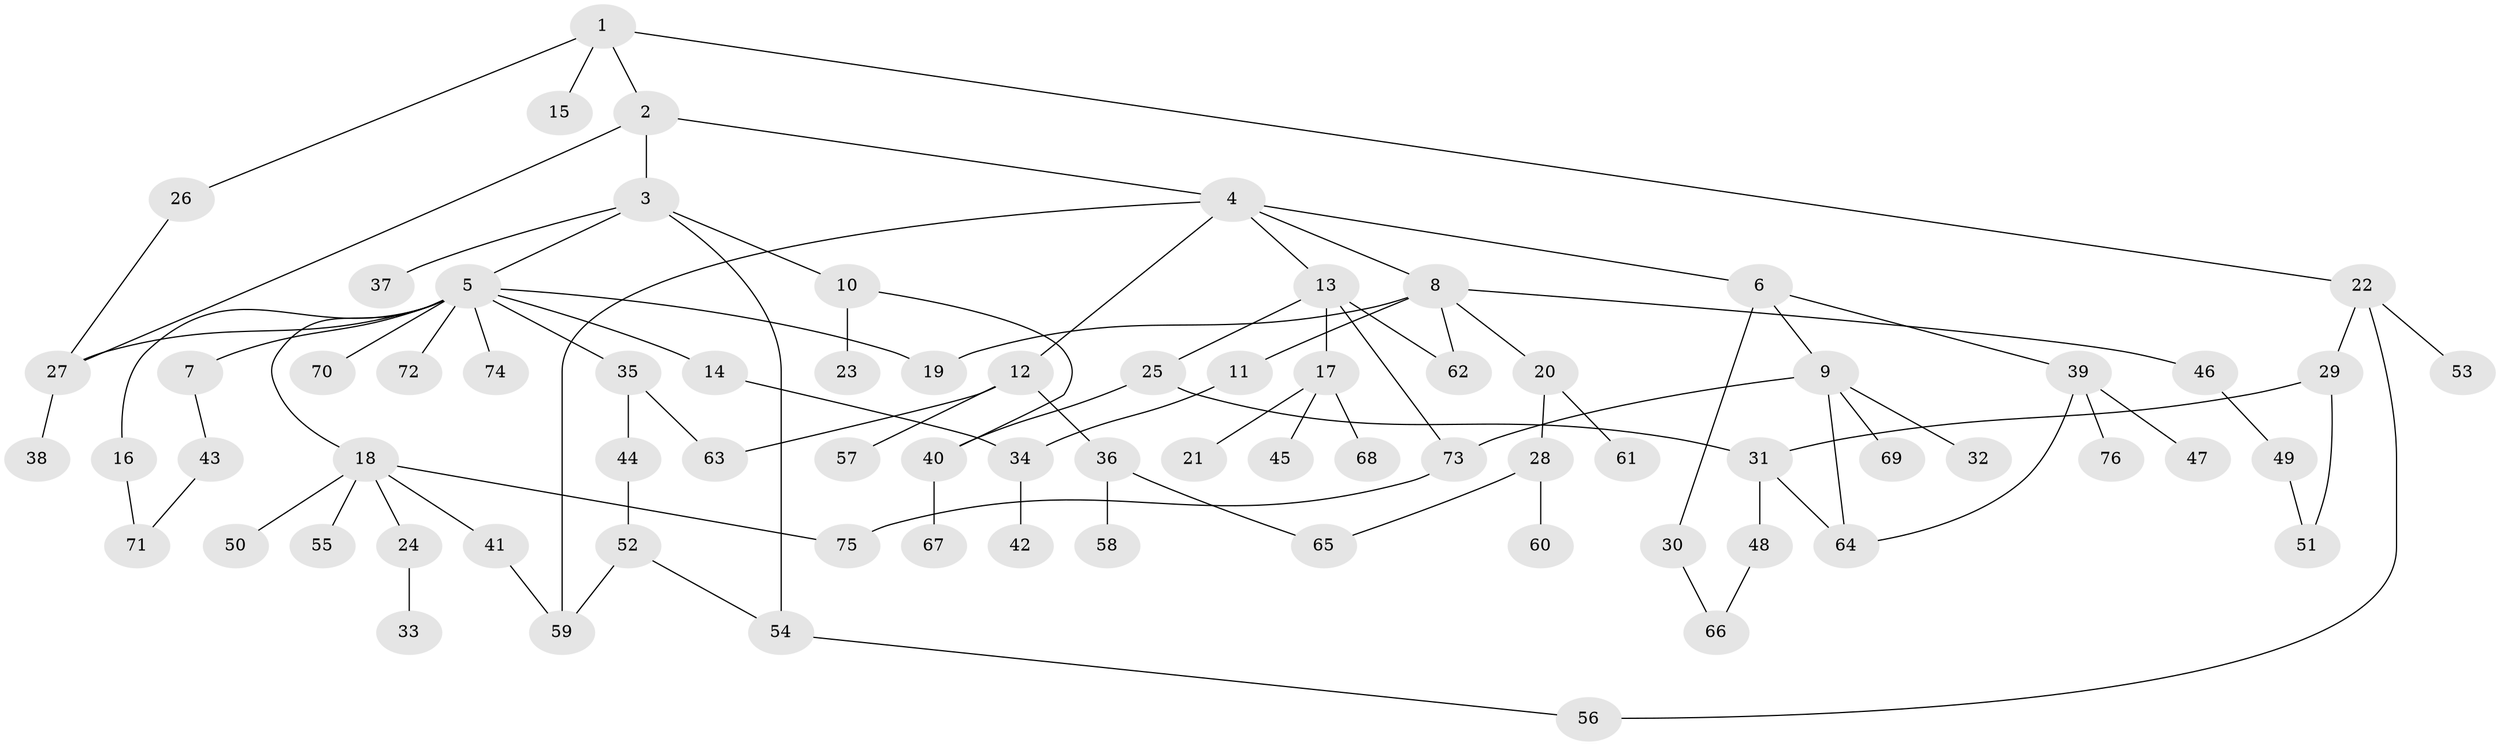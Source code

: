 // coarse degree distribution, {2: 0.16666666666666666, 1: 0.5666666666666667, 4: 0.06666666666666667, 13: 0.03333333333333333, 3: 0.03333333333333333, 5: 0.1, 10: 0.03333333333333333}
// Generated by graph-tools (version 1.1) at 2025/46/03/04/25 21:46:12]
// undirected, 76 vertices, 95 edges
graph export_dot {
graph [start="1"]
  node [color=gray90,style=filled];
  1;
  2;
  3;
  4;
  5;
  6;
  7;
  8;
  9;
  10;
  11;
  12;
  13;
  14;
  15;
  16;
  17;
  18;
  19;
  20;
  21;
  22;
  23;
  24;
  25;
  26;
  27;
  28;
  29;
  30;
  31;
  32;
  33;
  34;
  35;
  36;
  37;
  38;
  39;
  40;
  41;
  42;
  43;
  44;
  45;
  46;
  47;
  48;
  49;
  50;
  51;
  52;
  53;
  54;
  55;
  56;
  57;
  58;
  59;
  60;
  61;
  62;
  63;
  64;
  65;
  66;
  67;
  68;
  69;
  70;
  71;
  72;
  73;
  74;
  75;
  76;
  1 -- 2;
  1 -- 15;
  1 -- 22;
  1 -- 26;
  2 -- 3;
  2 -- 4;
  2 -- 27;
  3 -- 5;
  3 -- 10;
  3 -- 37;
  3 -- 54;
  4 -- 6;
  4 -- 8;
  4 -- 12;
  4 -- 13;
  4 -- 59;
  5 -- 7;
  5 -- 14;
  5 -- 16;
  5 -- 18;
  5 -- 19;
  5 -- 35;
  5 -- 70;
  5 -- 72;
  5 -- 74;
  5 -- 27;
  6 -- 9;
  6 -- 30;
  6 -- 39;
  7 -- 43;
  8 -- 11;
  8 -- 20;
  8 -- 46;
  8 -- 19;
  8 -- 62;
  9 -- 32;
  9 -- 69;
  9 -- 64;
  9 -- 73;
  10 -- 23;
  10 -- 40;
  11 -- 34;
  12 -- 36;
  12 -- 57;
  12 -- 63;
  13 -- 17;
  13 -- 25;
  13 -- 62;
  13 -- 73;
  14 -- 34;
  16 -- 71;
  17 -- 21;
  17 -- 45;
  17 -- 68;
  18 -- 24;
  18 -- 41;
  18 -- 50;
  18 -- 55;
  18 -- 75;
  20 -- 28;
  20 -- 61;
  22 -- 29;
  22 -- 53;
  22 -- 56;
  24 -- 33;
  25 -- 31;
  25 -- 40;
  26 -- 27;
  27 -- 38;
  28 -- 60;
  28 -- 65;
  29 -- 51;
  29 -- 31;
  30 -- 66;
  31 -- 48;
  31 -- 64;
  34 -- 42;
  35 -- 44;
  35 -- 63;
  36 -- 58;
  36 -- 65;
  39 -- 47;
  39 -- 64;
  39 -- 76;
  40 -- 67;
  41 -- 59;
  43 -- 71;
  44 -- 52;
  46 -- 49;
  48 -- 66;
  49 -- 51;
  52 -- 59;
  52 -- 54;
  54 -- 56;
  73 -- 75;
}
